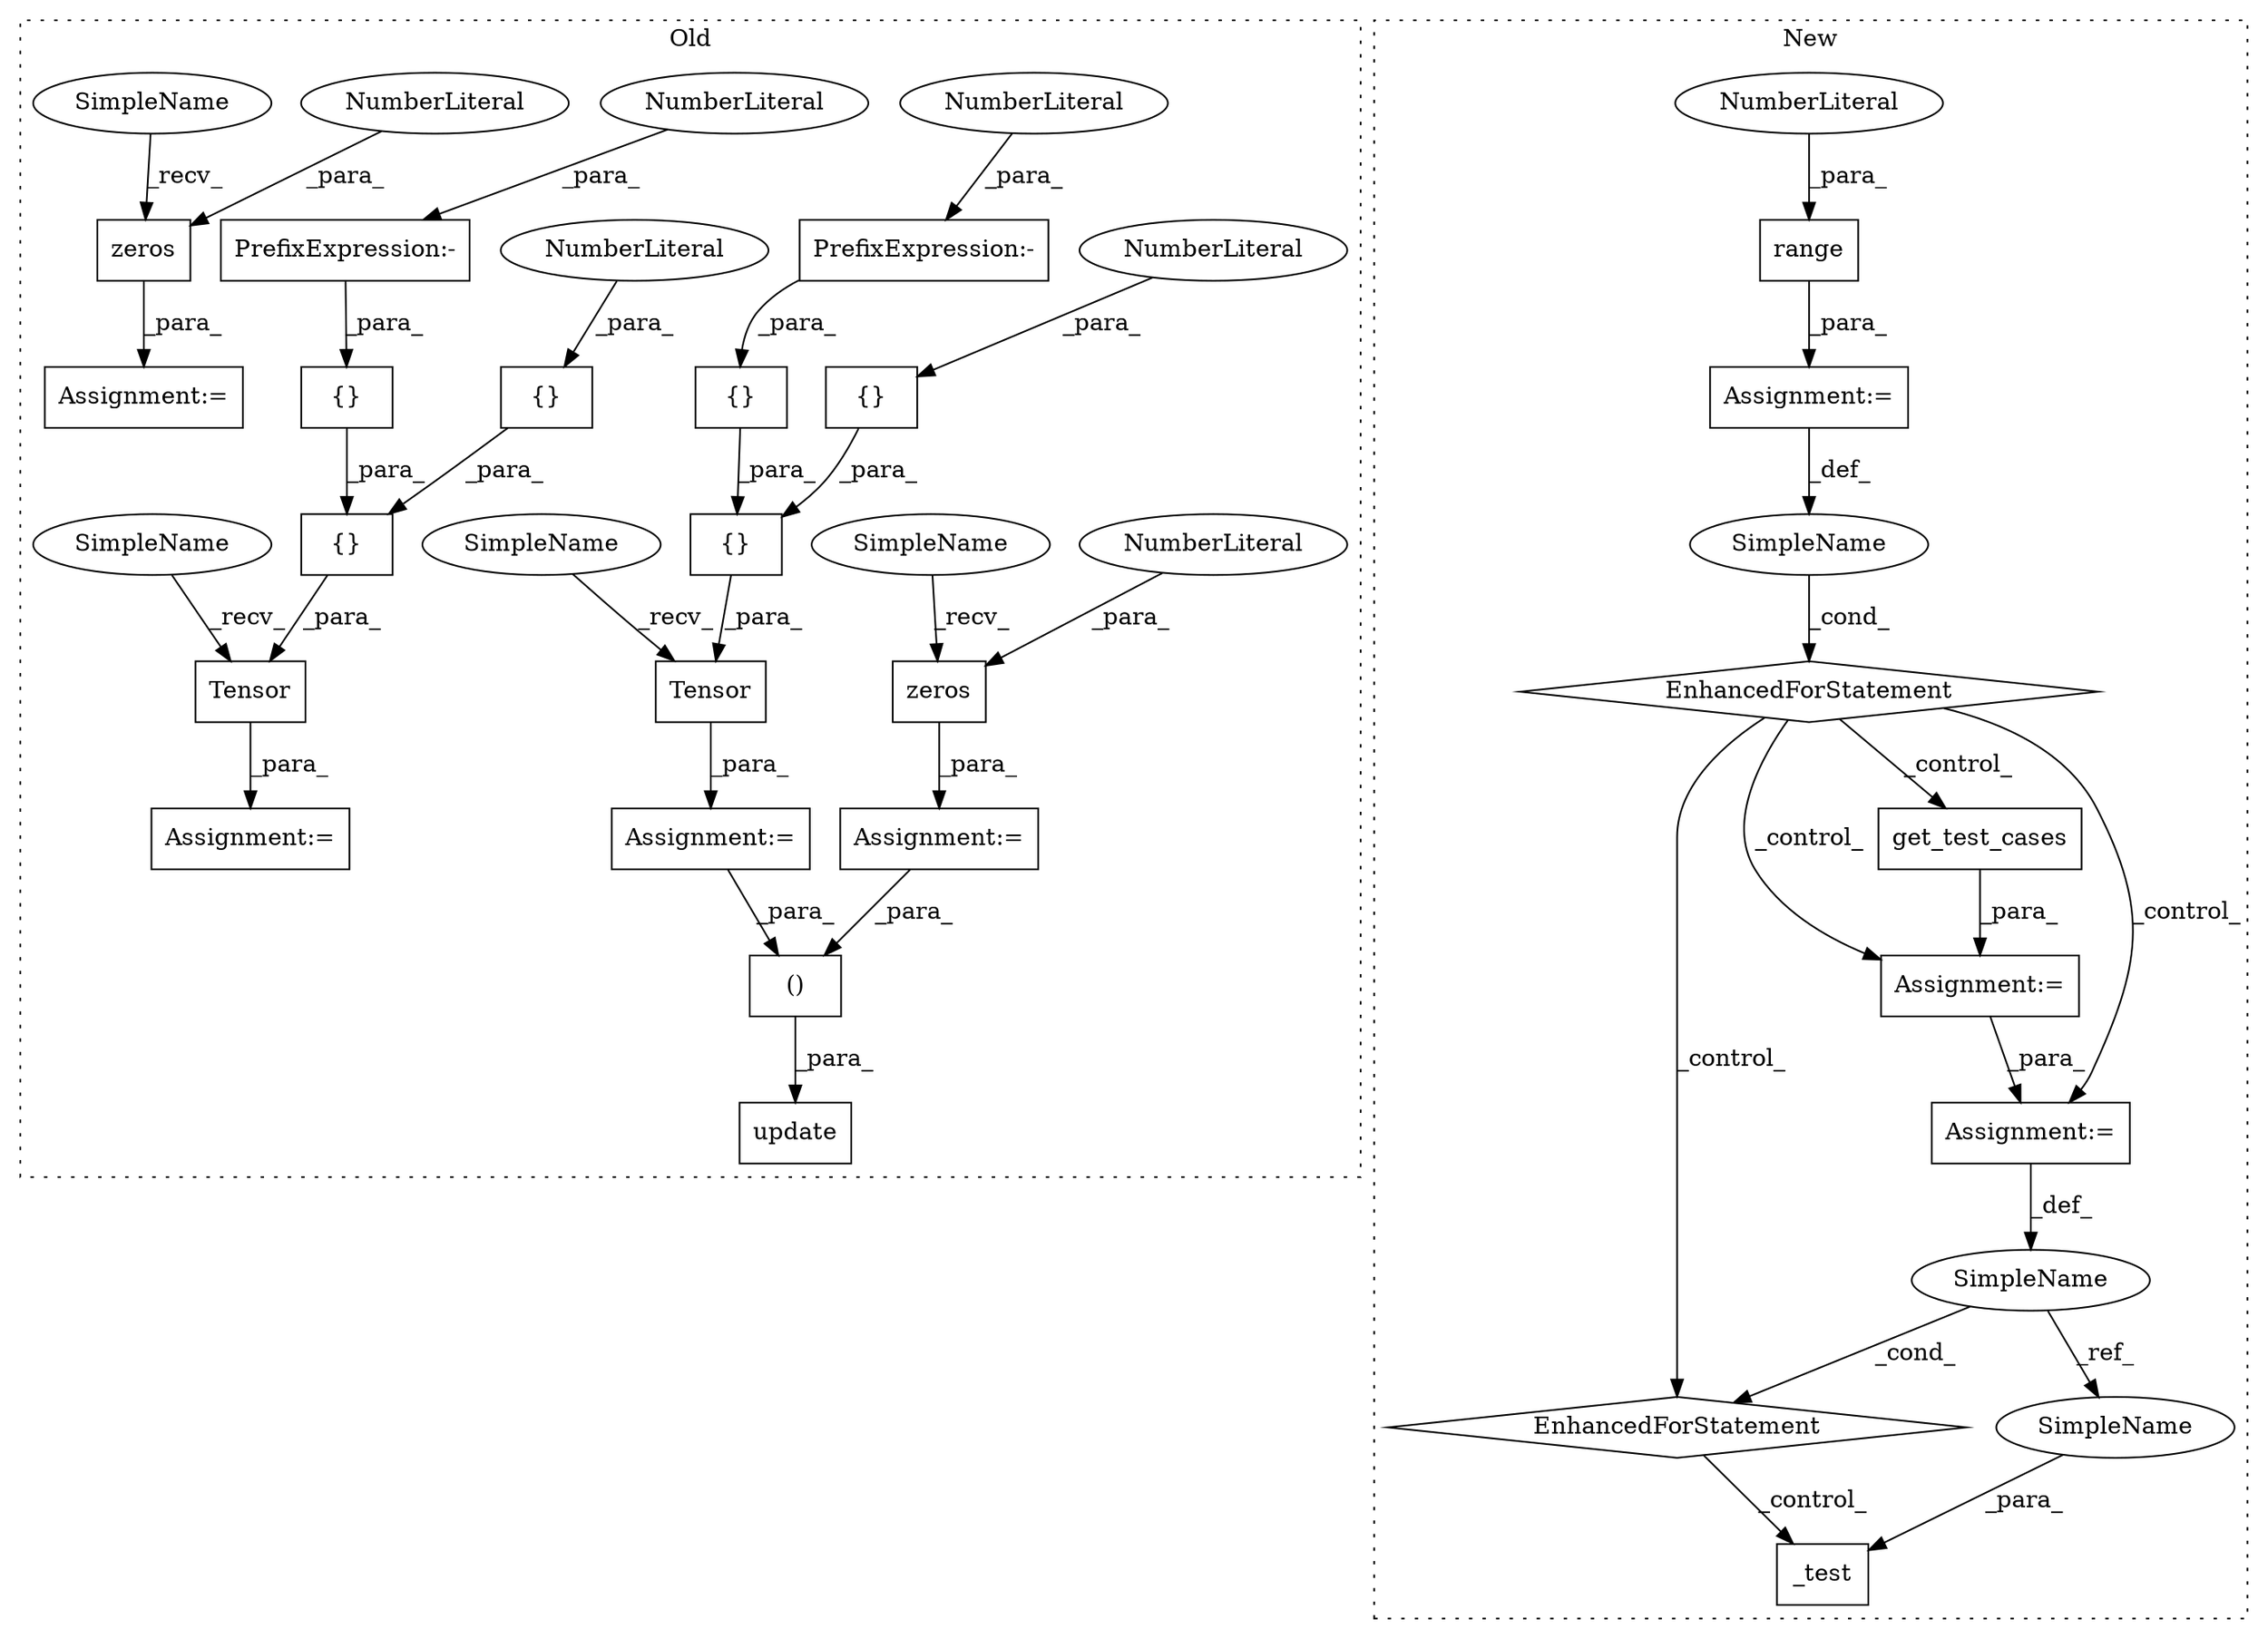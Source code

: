 digraph G {
subgraph cluster0 {
1 [label="Tensor" a="32" s="731,774" l="7,1" shape="box"];
7 [label="Assignment:=" a="7" s="724" l="1" shape="box"];
10 [label="()" a="106" s="821" l="20" shape="box"];
11 [label="{}" a="4" s="752,760" l="1,1" shape="box"];
12 [label="NumberLiteral" a="34" s="757" l="3" shape="ellipse"];
13 [label="{}" a="4" s="751,773" l="1,1" shape="box"];
16 [label="update" a="32" s="809,841" l="12,2" shape="box"];
17 [label="{}" a="4" s="762,772" l="1,1" shape="box"];
19 [label="Assignment:=" a="7" s="782" l="1" shape="box"];
20 [label="PrefixExpression:-" a="38" s="768" l="1" shape="box"];
21 [label="NumberLiteral" a="34" s="769" l="3" shape="ellipse"];
23 [label="zeros" a="32" s="789,798" l="6,1" shape="box"];
24 [label="NumberLiteral" a="34" s="795" l="1" shape="ellipse"];
25 [label="Tensor" a="32" s="966,1027" l="7,1" shape="box"];
26 [label="{}" a="4" s="987,1003" l="1,1" shape="box"];
27 [label="NumberLiteral" a="34" s="1000" l="3" shape="ellipse"];
28 [label="{}" a="4" s="986,1026" l="1,1" shape="box"];
29 [label="PrefixExpression:-" a="38" s="1006" l="1" shape="box"];
30 [label="NumberLiteral" a="34" s="1007" l="3" shape="ellipse"];
31 [label="{}" a="4" s="1005,1025" l="1,1" shape="box"];
32 [label="zeros" a="32" s="1042,1051" l="6,1" shape="box"];
33 [label="NumberLiteral" a="34" s="1050" l="1" shape="ellipse"];
34 [label="Assignment:=" a="7" s="1035" l="1" shape="box"];
35 [label="Assignment:=" a="7" s="959" l="1" shape="box"];
36 [label="SimpleName" a="42" s="1036" l="5" shape="ellipse"];
37 [label="SimpleName" a="42" s="783" l="5" shape="ellipse"];
38 [label="SimpleName" a="42" s="960" l="5" shape="ellipse"];
39 [label="SimpleName" a="42" s="725" l="5" shape="ellipse"];
label = "Old";
style="dotted";
}
subgraph cluster1 {
2 [label="range" a="32" s="3027,3035" l="6,1" shape="box"];
3 [label="EnhancedForStatement" a="70" s="3081,3194" l="86,2" shape="diamond"];
4 [label="SimpleName" a="42" s="3023" l="1" shape="ellipse"];
5 [label="Assignment:=" a="7" s="3056" l="1" shape="box"];
6 [label="EnhancedForStatement" a="70" s="2966,3036" l="53,2" shape="diamond"];
8 [label="Assignment:=" a="7" s="2966,3036" l="53,2" shape="box"];
9 [label="_test" a="32" s="3206,3231" l="6,1" shape="box"];
14 [label="NumberLiteral" a="34" s="3033" l="2" shape="ellipse"];
15 [label="get_test_cases" a="32" s="3057" l="16" shape="box"];
18 [label="SimpleName" a="42" s="3171" l="10" shape="ellipse"];
22 [label="Assignment:=" a="7" s="3081,3194" l="86,2" shape="box"];
40 [label="SimpleName" a="42" s="3221" l="10" shape="ellipse"];
label = "New";
style="dotted";
}
1 -> 7 [label="_para_"];
2 -> 8 [label="_para_"];
3 -> 9 [label="_control_"];
4 -> 6 [label="_cond_"];
5 -> 22 [label="_para_"];
6 -> 3 [label="_control_"];
6 -> 22 [label="_control_"];
6 -> 5 [label="_control_"];
6 -> 15 [label="_control_"];
7 -> 10 [label="_para_"];
8 -> 4 [label="_def_"];
10 -> 16 [label="_para_"];
11 -> 13 [label="_para_"];
12 -> 11 [label="_para_"];
13 -> 1 [label="_para_"];
14 -> 2 [label="_para_"];
15 -> 5 [label="_para_"];
17 -> 13 [label="_para_"];
18 -> 40 [label="_ref_"];
18 -> 3 [label="_cond_"];
19 -> 10 [label="_para_"];
20 -> 17 [label="_para_"];
21 -> 20 [label="_para_"];
22 -> 18 [label="_def_"];
23 -> 19 [label="_para_"];
24 -> 23 [label="_para_"];
25 -> 35 [label="_para_"];
26 -> 28 [label="_para_"];
27 -> 26 [label="_para_"];
28 -> 25 [label="_para_"];
29 -> 31 [label="_para_"];
30 -> 29 [label="_para_"];
31 -> 28 [label="_para_"];
32 -> 34 [label="_para_"];
33 -> 32 [label="_para_"];
36 -> 32 [label="_recv_"];
37 -> 23 [label="_recv_"];
38 -> 25 [label="_recv_"];
39 -> 1 [label="_recv_"];
40 -> 9 [label="_para_"];
}